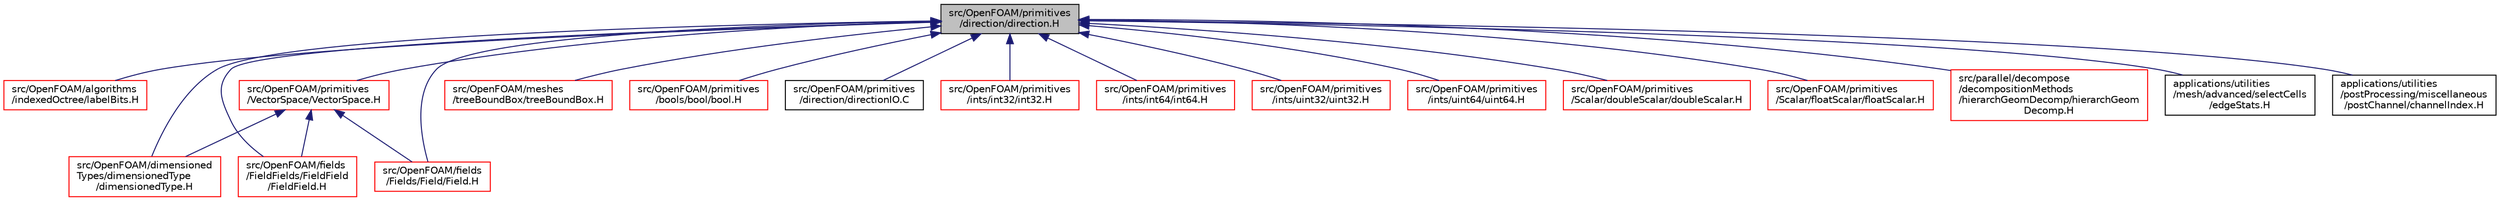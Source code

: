 digraph "src/OpenFOAM/primitives/direction/direction.H"
{
  bgcolor="transparent";
  edge [fontname="Helvetica",fontsize="10",labelfontname="Helvetica",labelfontsize="10"];
  node [fontname="Helvetica",fontsize="10",shape=record];
  Node1 [label="src/OpenFOAM/primitives\l/direction/direction.H",height=0.2,width=0.4,color="black", fillcolor="grey75", style="filled", fontcolor="black"];
  Node1 -> Node2 [dir="back",color="midnightblue",fontsize="10",style="solid",fontname="Helvetica"];
  Node2 [label="src/OpenFOAM/algorithms\l/indexedOctree/labelBits.H",height=0.2,width=0.4,color="red",URL="$a07726.html"];
  Node1 -> Node3 [dir="back",color="midnightblue",fontsize="10",style="solid",fontname="Helvetica"];
  Node3 [label="src/OpenFOAM/dimensioned\lTypes/dimensionedType\l/dimensionedType.H",height=0.2,width=0.4,color="red",URL="$a08058.html"];
  Node1 -> Node4 [dir="back",color="midnightblue",fontsize="10",style="solid",fontname="Helvetica"];
  Node4 [label="src/OpenFOAM/fields\l/FieldFields/FieldField\l/FieldField.H",height=0.2,width=0.4,color="red",URL="$a08091.html"];
  Node1 -> Node5 [dir="back",color="midnightblue",fontsize="10",style="solid",fontname="Helvetica"];
  Node5 [label="src/OpenFOAM/fields\l/Fields/Field/Field.H",height=0.2,width=0.4,color="red",URL="$a08125.html"];
  Node1 -> Node6 [dir="back",color="midnightblue",fontsize="10",style="solid",fontname="Helvetica"];
  Node6 [label="src/OpenFOAM/meshes\l/treeBoundBox/treeBoundBox.H",height=0.2,width=0.4,color="red",URL="$a08993.html"];
  Node1 -> Node7 [dir="back",color="midnightblue",fontsize="10",style="solid",fontname="Helvetica"];
  Node7 [label="src/OpenFOAM/primitives\l/bools/bool/bool.H",height=0.2,width=0.4,color="red",URL="$a08998.html",tooltip="System bool. "];
  Node1 -> Node8 [dir="back",color="midnightblue",fontsize="10",style="solid",fontname="Helvetica"];
  Node8 [label="src/OpenFOAM/primitives\l/direction/directionIO.C",height=0.2,width=0.4,color="black",URL="$a09021.html"];
  Node1 -> Node9 [dir="back",color="midnightblue",fontsize="10",style="solid",fontname="Helvetica"];
  Node9 [label="src/OpenFOAM/primitives\l/ints/int32/int32.H",height=0.2,width=0.4,color="red",URL="$a09069.html",tooltip="32bit integer "];
  Node1 -> Node10 [dir="back",color="midnightblue",fontsize="10",style="solid",fontname="Helvetica"];
  Node10 [label="src/OpenFOAM/primitives\l/ints/int64/int64.H",height=0.2,width=0.4,color="red",URL="$a09072.html",tooltip="64bit integer "];
  Node1 -> Node11 [dir="back",color="midnightblue",fontsize="10",style="solid",fontname="Helvetica"];
  Node11 [label="src/OpenFOAM/primitives\l/ints/uint32/uint32.H",height=0.2,width=0.4,color="red",URL="$a09085.html",tooltip="32bit uinteger "];
  Node1 -> Node12 [dir="back",color="midnightblue",fontsize="10",style="solid",fontname="Helvetica"];
  Node12 [label="src/OpenFOAM/primitives\l/ints/uint64/uint64.H",height=0.2,width=0.4,color="red",URL="$a09088.html",tooltip="64bit uinteger "];
  Node1 -> Node13 [dir="back",color="midnightblue",fontsize="10",style="solid",fontname="Helvetica"];
  Node13 [label="src/OpenFOAM/primitives\l/Scalar/doubleScalar/doubleScalar.H",height=0.2,width=0.4,color="red",URL="$a09130.html"];
  Node1 -> Node14 [dir="back",color="midnightblue",fontsize="10",style="solid",fontname="Helvetica"];
  Node14 [label="src/OpenFOAM/primitives\l/Scalar/floatScalar/floatScalar.H",height=0.2,width=0.4,color="red",URL="$a09132.html"];
  Node1 -> Node15 [dir="back",color="midnightblue",fontsize="10",style="solid",fontname="Helvetica"];
  Node15 [label="src/OpenFOAM/primitives\l/VectorSpace/VectorSpace.H",height=0.2,width=0.4,color="red",URL="$a09270.html"];
  Node15 -> Node3 [dir="back",color="midnightblue",fontsize="10",style="solid",fontname="Helvetica"];
  Node15 -> Node4 [dir="back",color="midnightblue",fontsize="10",style="solid",fontname="Helvetica"];
  Node15 -> Node5 [dir="back",color="midnightblue",fontsize="10",style="solid",fontname="Helvetica"];
  Node1 -> Node16 [dir="back",color="midnightblue",fontsize="10",style="solid",fontname="Helvetica"];
  Node16 [label="src/parallel/decompose\l/decompositionMethods\l/hierarchGeomDecomp/hierarchGeom\lDecomp.H",height=0.2,width=0.4,color="red",URL="$a09330.html"];
  Node1 -> Node17 [dir="back",color="midnightblue",fontsize="10",style="solid",fontname="Helvetica"];
  Node17 [label="applications/utilities\l/mesh/advanced/selectCells\l/edgeStats.H",height=0.2,width=0.4,color="black",URL="$a04043.html"];
  Node1 -> Node18 [dir="back",color="midnightblue",fontsize="10",style="solid",fontname="Helvetica"];
  Node18 [label="applications/utilities\l/postProcessing/miscellaneous\l/postChannel/channelIndex.H",height=0.2,width=0.4,color="black",URL="$a04652.html"];
}
